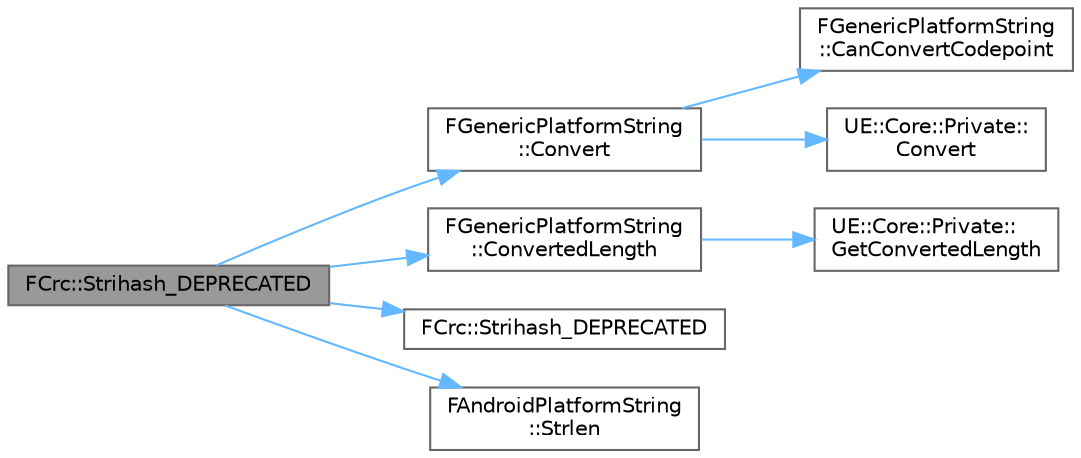 digraph "FCrc::Strihash_DEPRECATED"
{
 // INTERACTIVE_SVG=YES
 // LATEX_PDF_SIZE
  bgcolor="transparent";
  edge [fontname=Helvetica,fontsize=10,labelfontname=Helvetica,labelfontsize=10];
  node [fontname=Helvetica,fontsize=10,shape=box,height=0.2,width=0.4];
  rankdir="LR";
  Node1 [id="Node000001",label="FCrc::Strihash_DEPRECATED",height=0.2,width=0.4,color="gray40", fillcolor="grey60", style="filled", fontcolor="black",tooltip=" "];
  Node1 -> Node2 [id="edge1_Node000001_Node000002",color="steelblue1",style="solid",tooltip=" "];
  Node2 [id="Node000002",label="FGenericPlatformString\l::Convert",height=0.2,width=0.4,color="grey40", fillcolor="white", style="filled",URL="$d1/d81/structFGenericPlatformString.html#a725c9d8aa0a9343e5ab167b47bfc07a8",tooltip="Converts the null-terminated Src string range from SourceEncoding to DestEncoding and writes it to th..."];
  Node2 -> Node3 [id="edge2_Node000002_Node000003",color="steelblue1",style="solid",tooltip=" "];
  Node3 [id="Node000003",label="FGenericPlatformString\l::CanConvertCodepoint",height=0.2,width=0.4,color="grey40", fillcolor="white", style="filled",URL="$d1/d81/structFGenericPlatformString.html#a4310aba886365747614839063b365286",tooltip="Tests whether a particular codepoint can be converted to the destination encoding."];
  Node2 -> Node4 [id="edge3_Node000002_Node000004",color="steelblue1",style="solid",tooltip=" "];
  Node4 [id="Node000004",label="UE::Core::Private::\lConvert",height=0.2,width=0.4,color="grey40", fillcolor="white", style="filled",URL="$d1/de6/namespaceUE_1_1Core_1_1Private.html#a253d115b541977b8301c4ad562cb2638",tooltip=" "];
  Node1 -> Node5 [id="edge4_Node000001_Node000005",color="steelblue1",style="solid",tooltip=" "];
  Node5 [id="Node000005",label="FGenericPlatformString\l::ConvertedLength",height=0.2,width=0.4,color="grey40", fillcolor="white", style="filled",URL="$d1/d81/structFGenericPlatformString.html#a57a20c827be4ba7cc600f9d35f85aec1",tooltip="Returns the required buffer length for the null-terminated Src string when converted to the DestChar ..."];
  Node5 -> Node6 [id="edge5_Node000005_Node000006",color="steelblue1",style="solid",tooltip=" "];
  Node6 [id="Node000006",label="UE::Core::Private::\lGetConvertedLength",height=0.2,width=0.4,color="grey40", fillcolor="white", style="filled",URL="$d1/de6/namespaceUE_1_1Core_1_1Private.html#a50d456170c3e4690b89b508fa7c58f18",tooltip=" "];
  Node1 -> Node7 [id="edge6_Node000001_Node000007",color="steelblue1",style="solid",tooltip=" "];
  Node7 [id="Node000007",label="FCrc::Strihash_DEPRECATED",height=0.2,width=0.4,color="grey40", fillcolor="white", style="filled",URL="$d1/d95/structFCrc.html#a0c84a68b95b2f19e0d09c00eab34437e",tooltip="Case insensitive string hash function."];
  Node1 -> Node8 [id="edge7_Node000001_Node000008",color="steelblue1",style="solid",tooltip=" "];
  Node8 [id="Node000008",label="FAndroidPlatformString\l::Strlen",height=0.2,width=0.4,color="grey40", fillcolor="white", style="filled",URL="$d5/d69/structFAndroidPlatformString.html#a8267ad96b698d049f90420e43eb9a2c2",tooltip=" "];
}
